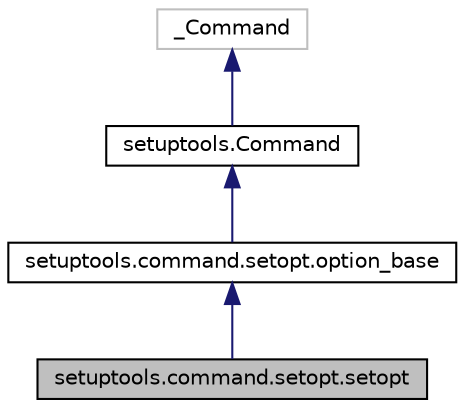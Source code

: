 digraph "setuptools.command.setopt.setopt"
{
 // LATEX_PDF_SIZE
  edge [fontname="Helvetica",fontsize="10",labelfontname="Helvetica",labelfontsize="10"];
  node [fontname="Helvetica",fontsize="10",shape=record];
  Node1 [label="setuptools.command.setopt.setopt",height=0.2,width=0.4,color="black", fillcolor="grey75", style="filled", fontcolor="black",tooltip=" "];
  Node2 -> Node1 [dir="back",color="midnightblue",fontsize="10",style="solid",fontname="Helvetica"];
  Node2 [label="setuptools.command.setopt.option_base",height=0.2,width=0.4,color="black", fillcolor="white", style="filled",URL="$classsetuptools_1_1command_1_1setopt_1_1option__base.html",tooltip=" "];
  Node3 -> Node2 [dir="back",color="midnightblue",fontsize="10",style="solid",fontname="Helvetica"];
  Node3 [label="setuptools.Command",height=0.2,width=0.4,color="black", fillcolor="white", style="filled",URL="$classsetuptools_1_1_command.html",tooltip=" "];
  Node4 -> Node3 [dir="back",color="midnightblue",fontsize="10",style="solid",fontname="Helvetica"];
  Node4 [label="_Command",height=0.2,width=0.4,color="grey75", fillcolor="white", style="filled",tooltip=" "];
}
